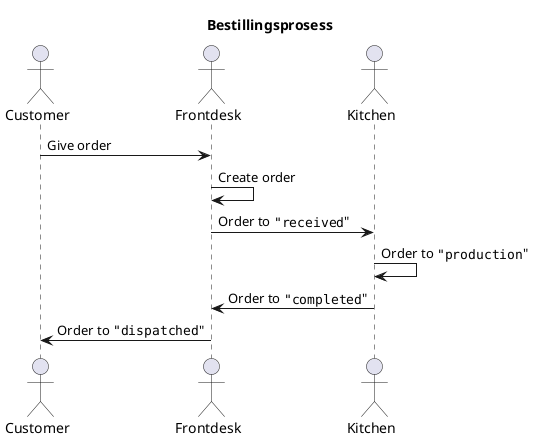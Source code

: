 @startuml
!pragma teoz true

title Bestillingsprosess

actor Customer as customer
actor Frontdesk as frontdesk
actor Kitchen as kitchen

customer -> frontdesk : Give order
frontdesk -> frontdesk : Create order
frontdesk -> kitchen : Order to """received"""
kitchen -> kitchen : Order to """production"""
kitchen -> frontdesk : Order to """completed"""
frontdesk -> customer : Order to """dispatched"""

@enduml
